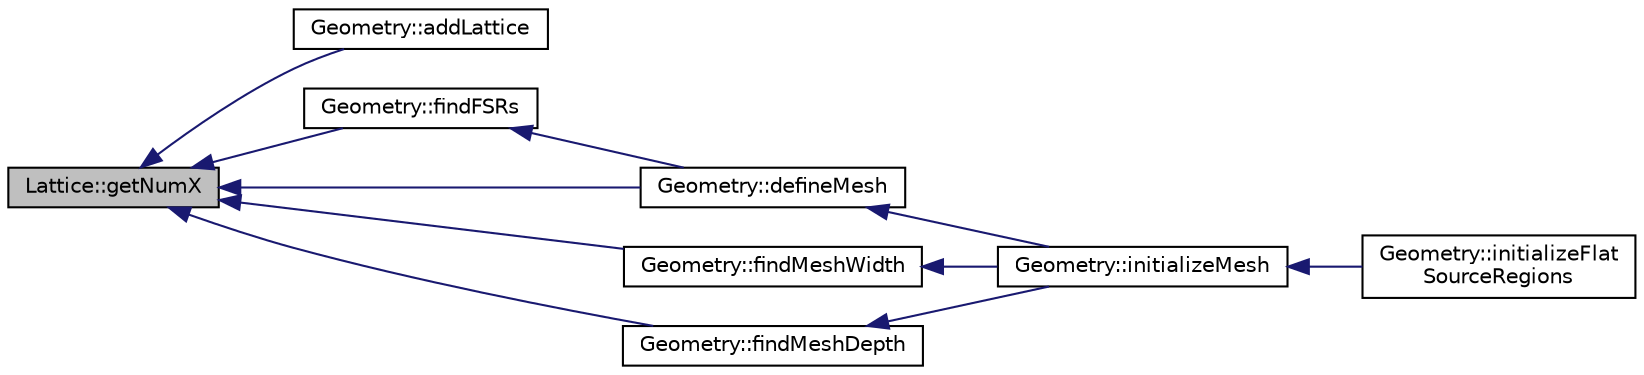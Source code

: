 digraph "Lattice::getNumX"
{
  edge [fontname="Helvetica",fontsize="10",labelfontname="Helvetica",labelfontsize="10"];
  node [fontname="Helvetica",fontsize="10",shape=record];
  rankdir="LR";
  Node1 [label="Lattice::getNumX",height=0.2,width=0.4,color="black", fillcolor="grey75", style="filled" fontcolor="black"];
  Node1 -> Node2 [dir="back",color="midnightblue",fontsize="10",style="solid",fontname="Helvetica"];
  Node2 [label="Geometry::addLattice",height=0.2,width=0.4,color="black", fillcolor="white", style="filled",URL="$classGeometry.html#aefea16b34ccd4f2b266665c7ac9d8b83",tooltip="Add a Lattice to the Geometry."];
  Node1 -> Node3 [dir="back",color="midnightblue",fontsize="10",style="solid",fontname="Helvetica"];
  Node3 [label="Geometry::findFSRs",height=0.2,width=0.4,color="black", fillcolor="white", style="filled",URL="$classGeometry.html#aa988bf6c4a3064afeb21c7c0f81eef58",tooltip="This is a recursive method which stores the IDs of all FSRs located in a Mesh cell object in a std::v..."];
  Node3 -> Node4 [dir="back",color="midnightblue",fontsize="10",style="solid",fontname="Helvetica"];
  Node4 [label="Geometry::defineMesh",height=0.2,width=0.4,color="black", fillcolor="white", style="filled",URL="$classGeometry.html#a953bddab7863827c6f93911647d3b7ab",tooltip="This is a recursive method which defines all the parameters of the the Mesh cell objects in a Mesh..."];
  Node4 -> Node5 [dir="back",color="midnightblue",fontsize="10",style="solid",fontname="Helvetica"];
  Node5 [label="Geometry::initializeMesh",height=0.2,width=0.4,color="black", fillcolor="white", style="filled",URL="$classGeometry.html#a46c73fdec60562eeadfb92146754f01d",tooltip="This is a recursive method which makes a mesh for solving the Course Mesh Finite Difference (CMFD) di..."];
  Node5 -> Node6 [dir="back",color="midnightblue",fontsize="10",style="solid",fontname="Helvetica"];
  Node6 [label="Geometry::initializeFlat\lSourceRegions",height=0.2,width=0.4,color="black", fillcolor="white", style="filled",URL="$classGeometry.html#ad951597b0a94c3f4c43db865ae30218d",tooltip="Compute the number of flat source regions in the Geometry and initialize arrays for FSR IDs and maps..."];
  Node1 -> Node4 [dir="back",color="midnightblue",fontsize="10",style="solid",fontname="Helvetica"];
  Node1 -> Node7 [dir="back",color="midnightblue",fontsize="10",style="solid",fontname="Helvetica"];
  Node7 [label="Geometry::findMeshWidth",height=0.2,width=0.4,color="black", fillcolor="white", style="filled",URL="$classGeometry.html#a9dc3627155dcebcfc358bc1882062b52",tooltip="This is a recursive method that finds the Mesh cell width of the LATTICE at the CMFD Mesh level..."];
  Node7 -> Node5 [dir="back",color="midnightblue",fontsize="10",style="solid",fontname="Helvetica"];
  Node1 -> Node8 [dir="back",color="midnightblue",fontsize="10",style="solid",fontname="Helvetica"];
  Node8 [label="Geometry::findMeshDepth",height=0.2,width=0.4,color="black", fillcolor="white", style="filled",URL="$classGeometry.html#ab3e05754e221bbf39a52f22d13d207f1",tooltip="This is a recursive method that finds the depth of the Geometry Mesh."];
  Node8 -> Node5 [dir="back",color="midnightblue",fontsize="10",style="solid",fontname="Helvetica"];
}
